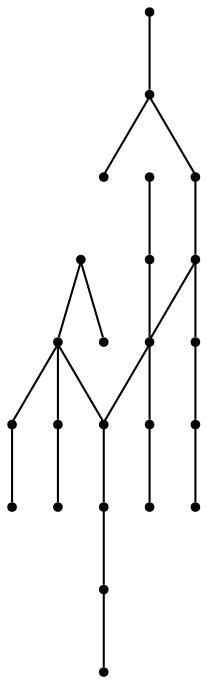 graph {
  node [shape=point,comment="{\"directed\":false,\"doi\":\"10.1007/978-3-642-18469-7_33\",\"figure\":\"1\"}"]

  v0 [pos="1118.8618955462434,760.9443061787736"]
  v1 [pos="1118.2364047888213,698.6843583111181"]
  v2 [pos="1085.5843873737958,824.3295150364995"]
  v3 [pos="1053.995847415687,763.1322571364108"]
  v4 [pos="1054.308592794398,700.5597085099857"]
  v5 [pos="1038.7957857023334,888.8397305305461"]
  v6 [pos="991.7569718202021,762.4447389501177"]
  v7 [pos="990.3808285230741,698.1842988385868"]
  v8 [pos="991.7569718202021,825.3296339815622"]
  v9 [pos="929.7058070827436,887.5895818492177"]
  v10 [pos="929.4555471489754,823.7043135189602"]
  v11 [pos="928.9551545430376,763.1322571364108"]
  v12 [pos="930.3312978401658,698.8720713786299"]
  v13 [pos="866.5286317203263,950.2247014981467"]
  v14 [pos="855.019156368162,824.0794853002338"]
  v15 [pos="855.3944508226155,760.9443061787736"]
  v16 [pos="854.6438619137087,698.6843583111181"]
  v17 [pos="804.3523052005839,886.5894629041549"]
  v18 [pos="740.1743446262911,762.4447389501177"]
  v19 [pos="770.4493699015136,699.559589564923"]
  v20 [pos="740.7998990145128,823.7043135189602"]
  v21 [pos="708.7734359877089,698.87207137863"]
  v22 [pos="676.4968402887355,823.7043135189602"]
  v23 [pos="676.4968402887354,887.339552112952"]

  v0 -- v1 [id="-1",pos="1118.8618955462434,760.9443061787736 1118.2364047888213,698.6843583111181 1118.2364047888213,698.6843583111181 1118.2364047888213,698.6843583111181"]
  v2 -- v0 [id="-2",pos="1085.5843873737958,824.3295150364995 1118.8618955462434,760.9443061787736 1118.8618955462434,760.9443061787736 1118.8618955462434,760.9443061787736"]
  v3 -- v4 [id="-3",pos="1053.995847415687,763.1322571364108 1054.308592794398,700.5597085099857 1054.308592794398,700.5597085099857 1054.308592794398,700.5597085099857"]
  v5 -- v2 [id="-4",pos="1038.7957857023334,888.8397305305461 1085.5843873737958,824.3295150364995 1085.5843873737958,824.3295150364995 1085.5843873737958,824.3295150364995"]
  v23 -- v13 [id="-5",pos="676.4968402887354,887.339552112952 866.5286317203263,950.2247014981467 866.5286317203263,950.2247014981467 866.5286317203263,950.2247014981467"]
  v22 -- v23 [id="-6",pos="676.4968402887355,823.7043135189602 676.4968402887354,887.339552112952 676.4968402887354,887.339552112952 676.4968402887354,887.339552112952"]
  v6 -- v7 [id="-7",pos="991.7569718202021,762.4447389501177 990.3808285230741,698.1842988385868 990.3808285230741,698.1842988385868 990.3808285230741,698.1842988385868"]
  v8 -- v6 [id="-8",pos="991.7569718202021,825.3296339815622 991.7569718202021,762.4447389501177 991.7569718202021,762.4447389501177 991.7569718202021,762.4447389501177"]
  v8 -- v5 [id="-9",pos="991.7569718202021,825.3296339815622 1038.7957857023334,888.8397305305461 1038.7957857023334,888.8397305305461 1038.7957857023334,888.8397305305461"]
  v8 -- v3 [id="-10",pos="991.7569718202021,825.3296339815622 1053.995847415687,763.1322571364108 1053.995847415687,763.1322571364108 1053.995847415687,763.1322571364108"]
  v21 -- v18 [id="-11",pos="708.7734359877089,698.87207137863 740.1743446262911,762.4447389501177 740.1743446262911,762.4447389501177 740.1743446262911,762.4447389501177"]
  v9 -- v10 [id="-12",pos="929.7058070827436,887.5895818492177 929.4555471489754,823.7043135189602 929.4555471489754,823.7043135189602 929.4555471489754,823.7043135189602"]
  v11 -- v12 [id="-13",pos="928.9551545430376,763.1322571364108 930.3312978401658,698.8720713786299 930.3312978401658,698.8720713786299 930.3312978401658,698.8720713786299"]
  v11 -- v8 [id="-14",pos="928.9551545430376,763.1322571364108 991.7569718202021,825.3296339815622 991.7569718202021,825.3296339815622 991.7569718202021,825.3296339815622"]
  v13 -- v5 [id="-15",pos="866.5286317203263,950.2247014981467 1038.7957857023334,888.8397305305461 1038.7957857023334,888.8397305305461 1038.7957857023334,888.8397305305461"]
  v20 -- v17 [id="-16",pos="740.7998990145128,823.7043135189602 804.3523052005839,886.5894629041549 804.3523052005839,886.5894629041549 804.3523052005839,886.5894629041549"]
  v18 -- v20 [id="-17",pos="740.1743446262911,762.4447389501177 740.7998990145128,823.7043135189602 740.7998990145128,823.7043135189602 740.7998990145128,823.7043135189602"]
  v18 -- v19 [id="-18",pos="740.1743446262911,762.4447389501177 770.4493699015136,699.559589564923 770.4493699015136,699.559589564923 770.4493699015136,699.559589564923"]
  v13 -- v9 [id="-19",pos="866.5286317203263,950.2247014981467 929.7058070827436,887.5895818492177 929.7058070827436,887.5895818492177 929.7058070827436,887.5895818492177"]
  v15 -- v16 [id="-21",pos="855.3944508226155,760.9443061787736 854.6438619137087,698.6843583111181 854.6438619137087,698.6843583111181 854.6438619137087,698.6843583111181"]
  v14 -- v15 [id="-22",pos="855.019156368162,824.0794853002338 855.3944508226155,760.9443061787736 855.3944508226155,760.9443061787736 855.3944508226155,760.9443061787736"]
  v17 -- v13 [id="-23",pos="804.3523052005839,886.5894629041549 866.5286317203263,950.2247014981467 866.5286317203263,950.2247014981467 866.5286317203263,950.2247014981467"]
  v17 -- v14 [id="-24",pos="804.3523052005839,886.5894629041549 855.019156368162,824.0794853002338 855.019156368162,824.0794853002338 855.019156368162,824.0794853002338"]
}